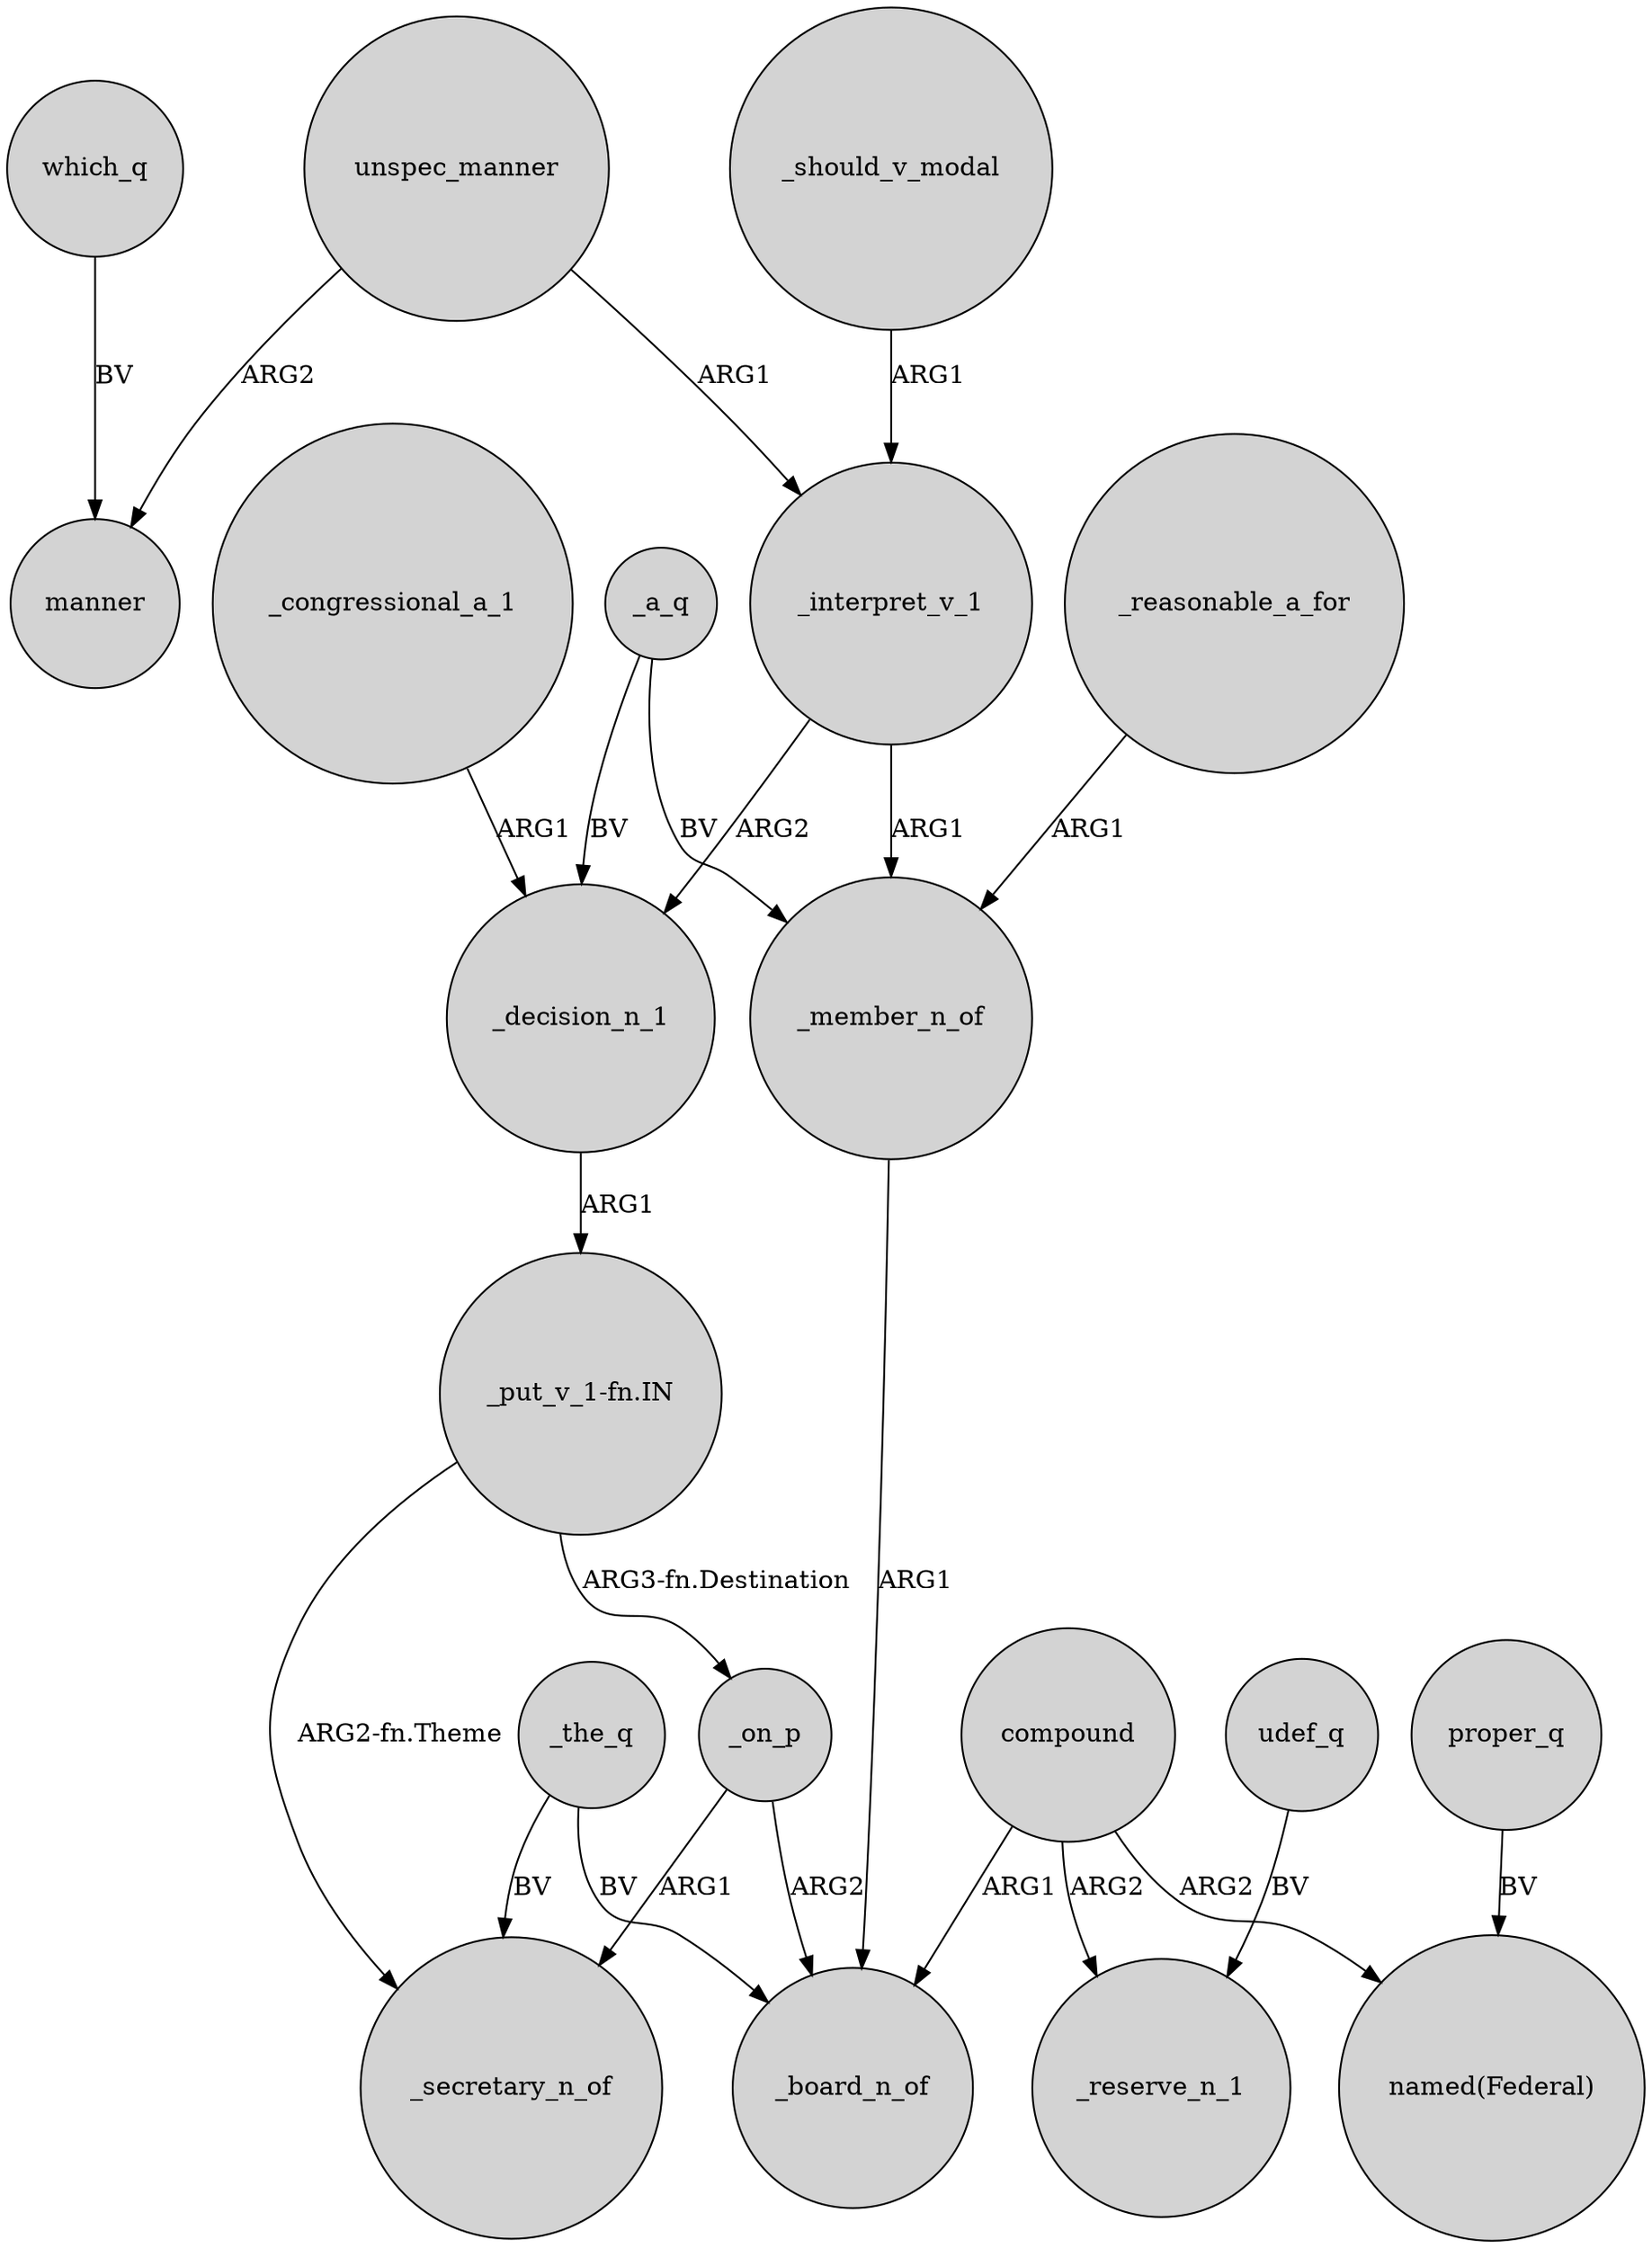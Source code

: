 digraph {
	node [shape=circle style=filled]
	_on_p -> _secretary_n_of [label=ARG1]
	unspec_manner -> _interpret_v_1 [label=ARG1]
	compound -> _board_n_of [label=ARG1]
	_member_n_of -> _board_n_of [label=ARG1]
	"_put_v_1-fn.IN" -> _secretary_n_of [label="ARG2-fn.Theme"]
	"_put_v_1-fn.IN" -> _on_p [label="ARG3-fn.Destination"]
	udef_q -> _reserve_n_1 [label=BV]
	_decision_n_1 -> "_put_v_1-fn.IN" [label=ARG1]
	which_q -> manner [label=BV]
	_the_q -> _secretary_n_of [label=BV]
	_the_q -> _board_n_of [label=BV]
	_a_q -> _decision_n_1 [label=BV]
	compound -> _reserve_n_1 [label=ARG2]
	proper_q -> "named(Federal)" [label=BV]
	_on_p -> _board_n_of [label=ARG2]
	_congressional_a_1 -> _decision_n_1 [label=ARG1]
	_interpret_v_1 -> _decision_n_1 [label=ARG2]
	_should_v_modal -> _interpret_v_1 [label=ARG1]
	_interpret_v_1 -> _member_n_of [label=ARG1]
	compound -> "named(Federal)" [label=ARG2]
	_a_q -> _member_n_of [label=BV]
	unspec_manner -> manner [label=ARG2]
	_reasonable_a_for -> _member_n_of [label=ARG1]
}
